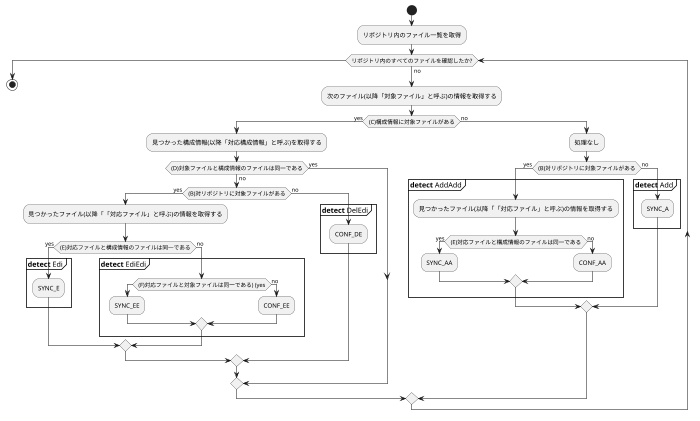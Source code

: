 @startuml
scale 700 width
start
:リポジトリ内のファイル一覧を取得;
while (リポジトリ内のすべてのファイルを確認したか?) is (no)
    :次のファイル(以降「対象ファイル」と呼ぶ)の情報を取得する;
    if((C)構成情報に対象ファイルがある) then (yes)
        :見つかった構成情報(以降「対応構成情報」と呼ぶ)を取得する;
        if((D)対象ファイルと構成情報のファイルは同一である) then (yes)
        else (no)
            if((B)対リポジトリに対象ファイルがある) then (yes)
               :見つかったファイル(以降「「対応ファイル」と呼ぶ)の情報を取得する;
               if((E)対応ファイルと構成情報のファイルは同一である) then (yes)
                    partition "**detect** Edi"{
                        :SYNC_E;
                    }
               else (no)/'(E) = no'/
                    partition "**detect** EdiEdi"{
                        
                    if((F)対応ファイルと対象ファイルは同一である) (yes)
                        :SYNC_EE;
                    else (no)
                        :CONF_EE;
                    endif

                    }
               endif
            else (no) /'(B) = no'/
                partition "**detect** DelEdi"{
                    :CONF_DE;
                }
            endif
        endif
    else (no) /'(C) = no'/
        :処理なし;
        if((B)対リポジトリに対象ファイルがある) then (yes)
            partition "**detect** AddAdd"{
                :見つかったファイル(以降「「対応ファイル」と呼ぶ)の情報を取得する;
                if((E)対応ファイルと構成情報のファイルは同一である) then (yes)
                    :SYNC_AA;
                else (no) /'(E) = no'/
                    :CONF_AA;
                endif
            }
        else (no) /'(B) = no'/
            partition "**detect** Add"{
                :SYNC_A;
            }
        endif
    endif
endwhile
stop
@enduml